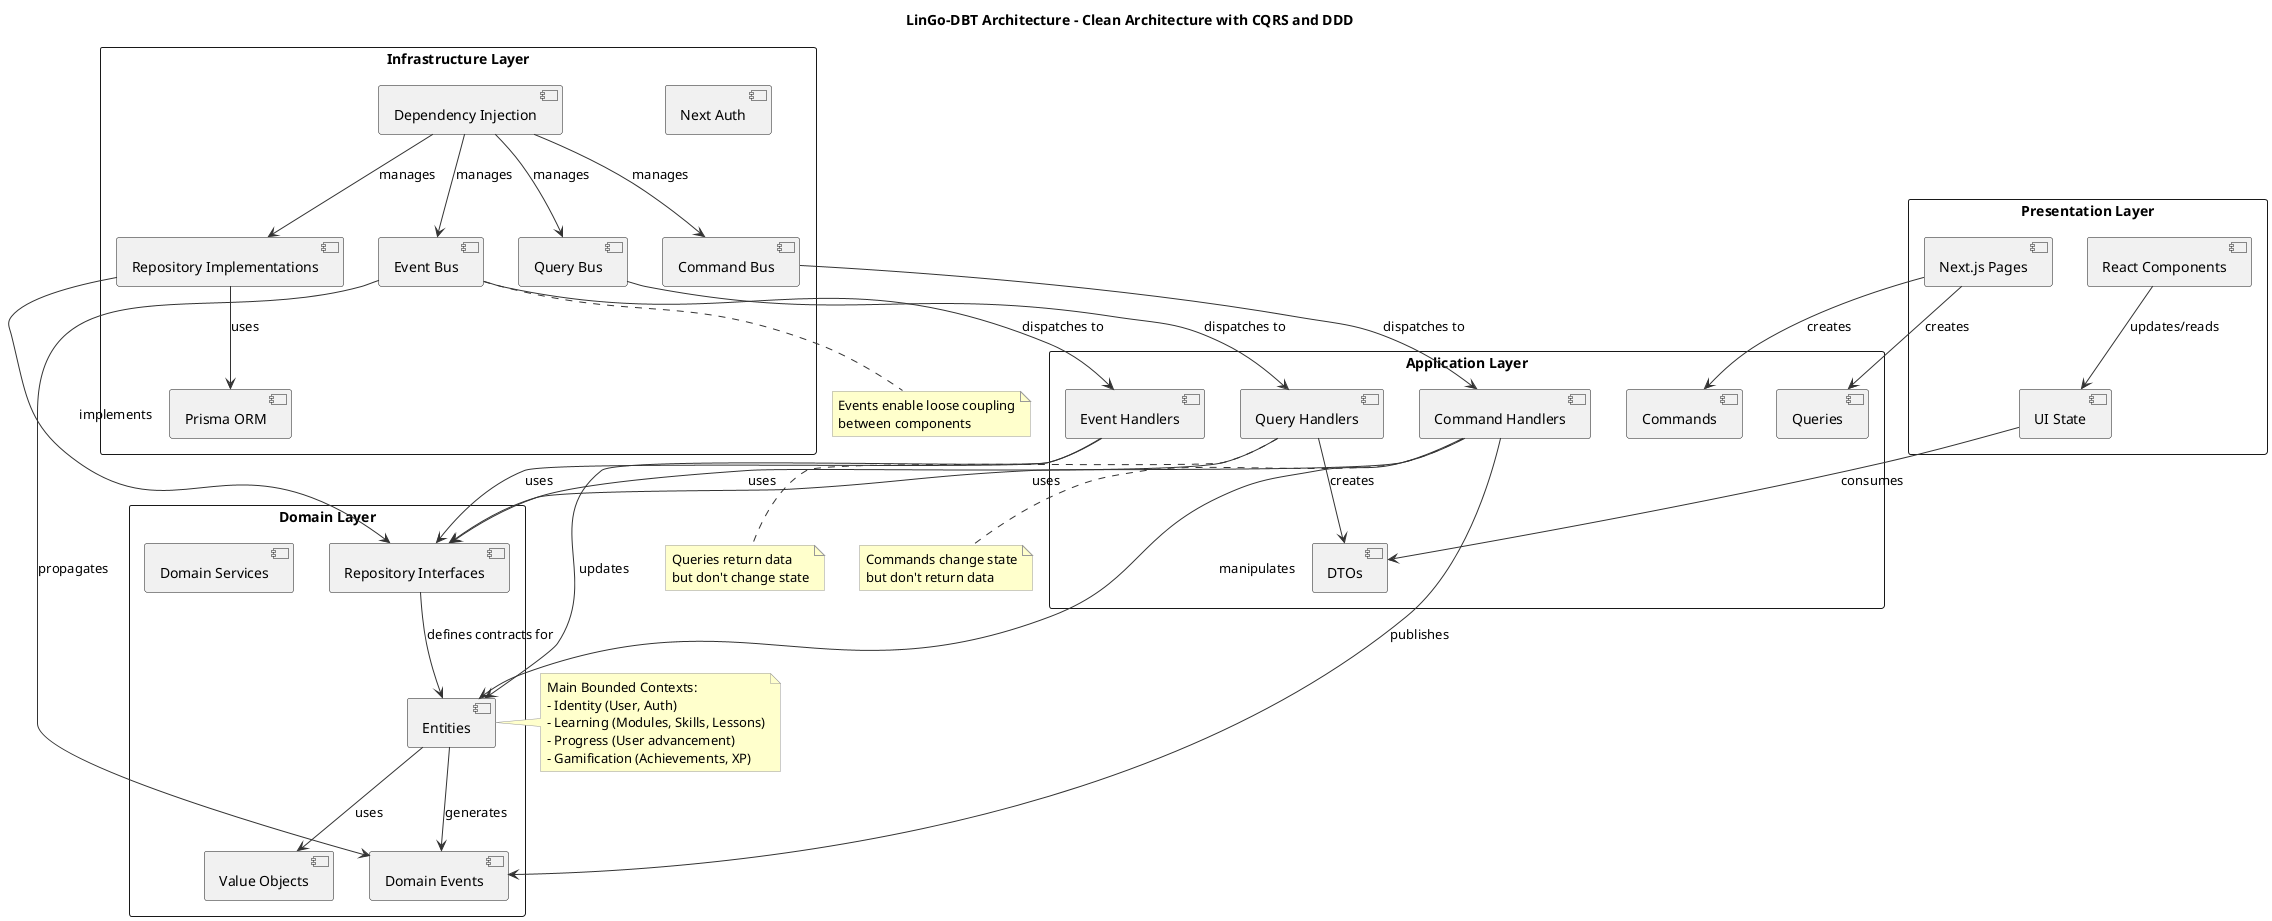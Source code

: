 @startuml LinGo-DBT Architecture

' Styling
skinparam componentStyle uml2
skinparam packageStyle rectangle
skinparam backgroundColor white
skinparam arrowColor #333333
skinparam componentFontSize 14
skinparam packageFontSize 16
skinparam classBackgroundColor #FEFECE
skinparam classBorderColor #A80036
skinparam noteBackgroundColor #FFFFCC
skinparam noteBorderColor #999999

' Title
title LinGo-DBT Architecture - Clean Architecture with CQRS and DDD

' Packages
package "Presentation Layer" {
  component "Next.js Pages" as Pages
  component "React Components" as Components
  component "UI State" as UIState
}

package "Application Layer" {
  component "Commands" as Commands
  component "Command Handlers" as CommandHandlers
  component "Queries" as Queries
  component "Query Handlers" as QueryHandlers
  component "Event Handlers" as EventHandlers
  component "DTOs" as DTOs
}

package "Domain Layer" {
  component "Entities" as Entities
  component "Value Objects" as ValueObjects
  component "Domain Events" as DomainEvents
  component "Repository Interfaces" as RepoInterfaces
  component "Domain Services" as DomainServices
}

package "Infrastructure Layer" {
  component "Command Bus" as CommandBus
  component "Query Bus" as QueryBus
  component "Event Bus" as EventBus
  component "Repository Implementations" as Repositories
  component "Prisma ORM" as Prisma
  component "Next Auth" as NextAuth
  component "Dependency Injection" as DIContainer
}

' Connections - Presentation to Application
Pages --> Commands : creates
Pages --> Queries : creates
Components --> UIState : updates/reads
UIState --> DTOs : consumes

' Connections - Application to Domain
CommandHandlers --> Entities : manipulates
CommandHandlers --> RepoInterfaces : uses
CommandHandlers --> DomainEvents : publishes
QueryHandlers --> RepoInterfaces : uses
QueryHandlers --> DTOs : creates
EventHandlers --> RepoInterfaces : uses
EventHandlers --> Entities : updates

' Connections - Domain
Entities --> ValueObjects : uses
Entities --> DomainEvents : generates
RepoInterfaces --> Entities : defines contracts for

' Connections - Infrastructure
CommandBus --> CommandHandlers : dispatches to
QueryBus --> QueryHandlers : dispatches to
EventBus --> EventHandlers : dispatches to
EventBus --> DomainEvents : propagates
Repositories --> RepoInterfaces : implements
Repositories --> Prisma : uses
DIContainer --> CommandBus : manages
DIContainer --> QueryBus : manages
DIContainer --> EventBus : manages
DIContainer --> Repositories : manages

' CQRS Flow
note bottom of CommandHandlers
  Commands change state
  but don't return data
end note

note bottom of QueryHandlers
  Queries return data
  but don't change state
end note

note bottom of EventBus
  Events enable loose coupling
  between components
end note

' Main Bounded Contexts
note right of Entities
  Main Bounded Contexts:
  - Identity (User, Auth)
  - Learning (Modules, Skills, Lessons)
  - Progress (User advancement)
  - Gamification (Achievements, XP)
end note

@enduml

